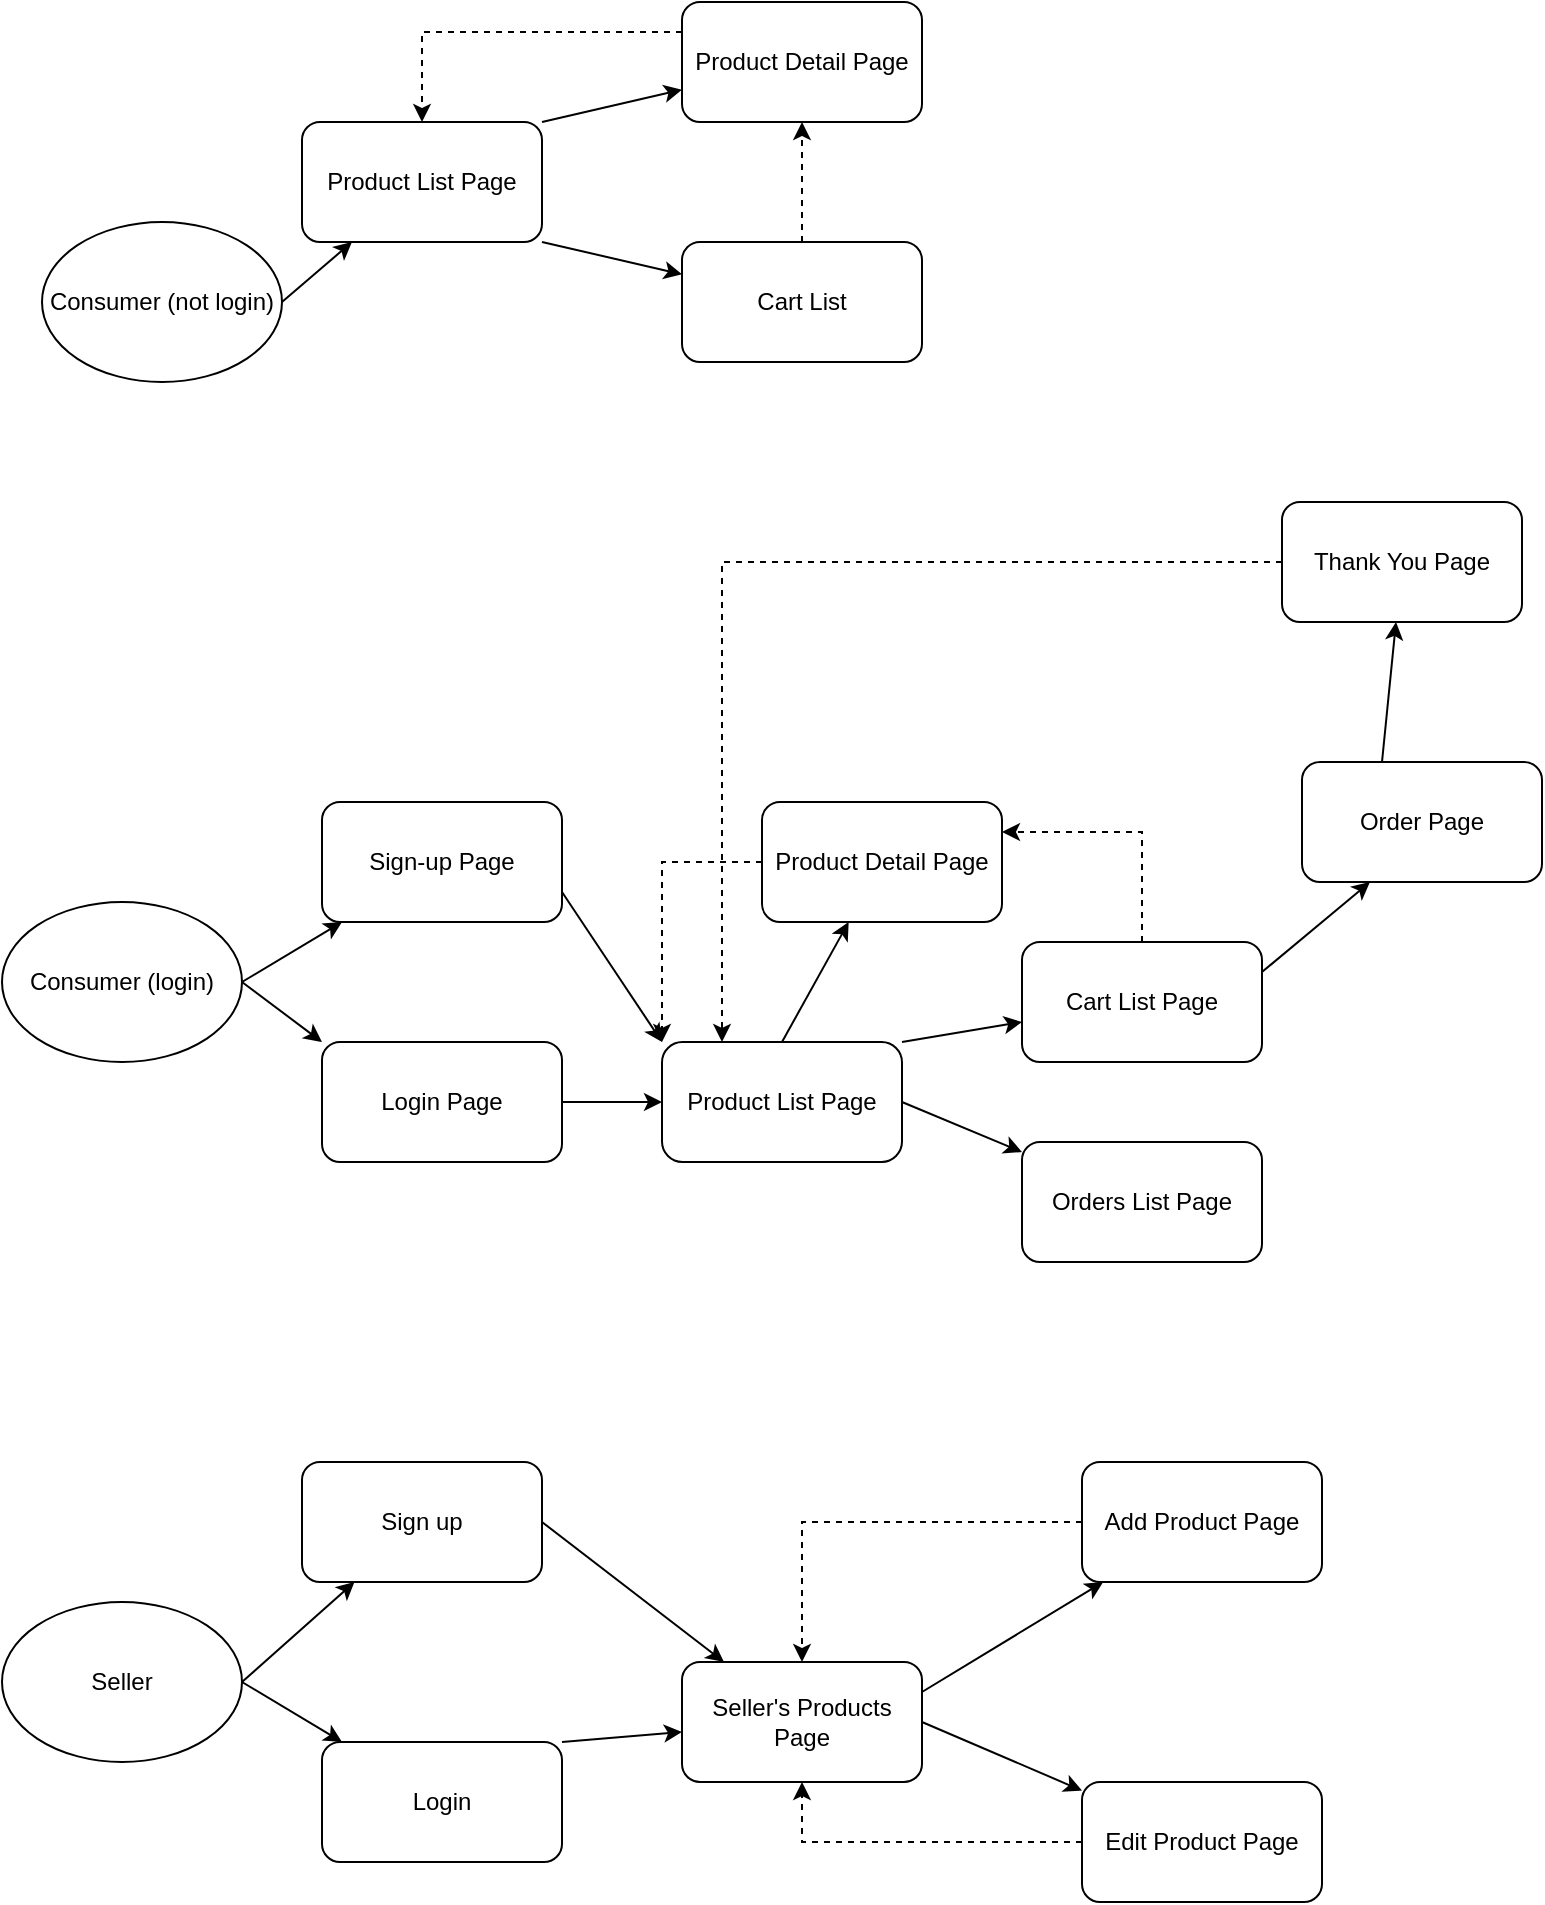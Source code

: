 <mxfile version="15.5.8" type="device"><diagram id="C5RBs43oDa-KdzZeNtuy" name="Page-1"><mxGraphModel dx="1011" dy="731" grid="1" gridSize="10" guides="1" tooltips="1" connect="1" arrows="1" fold="1" page="1" pageScale="1" pageWidth="827" pageHeight="1169" math="0" shadow="0"><root><mxCell id="WIyWlLk6GJQsqaUBKTNV-0"/><mxCell id="WIyWlLk6GJQsqaUBKTNV-1" parent="WIyWlLk6GJQsqaUBKTNV-0"/><mxCell id="c1wp4gjPpzU4p8xTonr4-0" value="Consumer (login)" style="ellipse;whiteSpace=wrap;html=1;" parent="WIyWlLk6GJQsqaUBKTNV-1" vertex="1"><mxGeometry x="30" y="470" width="120" height="80" as="geometry"/></mxCell><mxCell id="c1wp4gjPpzU4p8xTonr4-1" value="" style="endArrow=classic;html=1;rounded=0;exitX=1;exitY=0.5;exitDx=0;exitDy=0;" parent="WIyWlLk6GJQsqaUBKTNV-1" source="c1wp4gjPpzU4p8xTonr4-0" target="c1wp4gjPpzU4p8xTonr4-2" edge="1"><mxGeometry width="50" height="50" relative="1" as="geometry"><mxPoint x="190" y="500" as="sourcePoint"/><mxPoint x="250" y="450" as="targetPoint"/></mxGeometry></mxCell><mxCell id="zO9ggDKO9qm5OopBCnWW-16" style="edgeStyle=none;rounded=0;orthogonalLoop=1;jettySize=auto;html=1;exitX=1;exitY=0.75;exitDx=0;exitDy=0;entryX=0;entryY=0;entryDx=0;entryDy=0;" edge="1" parent="WIyWlLk6GJQsqaUBKTNV-1" source="c1wp4gjPpzU4p8xTonr4-2" target="c1wp4gjPpzU4p8xTonr4-6"><mxGeometry relative="1" as="geometry"/></mxCell><mxCell id="c1wp4gjPpzU4p8xTonr4-2" value="Sign-up Page" style="rounded=1;whiteSpace=wrap;html=1;" parent="WIyWlLk6GJQsqaUBKTNV-1" vertex="1"><mxGeometry x="190" y="420" width="120" height="60" as="geometry"/></mxCell><mxCell id="c1wp4gjPpzU4p8xTonr4-5" style="edgeStyle=orthogonalEdgeStyle;rounded=0;orthogonalLoop=1;jettySize=auto;html=1;exitX=1;exitY=0.5;exitDx=0;exitDy=0;" parent="WIyWlLk6GJQsqaUBKTNV-1" source="c1wp4gjPpzU4p8xTonr4-3" target="c1wp4gjPpzU4p8xTonr4-6" edge="1"><mxGeometry relative="1" as="geometry"><mxPoint x="360" y="570" as="targetPoint"/><Array as="points"><mxPoint x="400" y="570"/></Array></mxGeometry></mxCell><mxCell id="c1wp4gjPpzU4p8xTonr4-3" value="Login Page" style="rounded=1;whiteSpace=wrap;html=1;" parent="WIyWlLk6GJQsqaUBKTNV-1" vertex="1"><mxGeometry x="190" y="540" width="120" height="60" as="geometry"/></mxCell><mxCell id="c1wp4gjPpzU4p8xTonr4-4" value="" style="endArrow=classic;html=1;rounded=0;entryX=0;entryY=0;entryDx=0;entryDy=0;exitX=1;exitY=0.5;exitDx=0;exitDy=0;" parent="WIyWlLk6GJQsqaUBKTNV-1" source="c1wp4gjPpzU4p8xTonr4-0" target="c1wp4gjPpzU4p8xTonr4-3" edge="1"><mxGeometry width="50" height="50" relative="1" as="geometry"><mxPoint x="190" y="515" as="sourcePoint"/><mxPoint x="240" y="465" as="targetPoint"/></mxGeometry></mxCell><mxCell id="c1wp4gjPpzU4p8xTonr4-7" style="rounded=0;orthogonalLoop=1;jettySize=auto;html=1;exitX=0.5;exitY=0;exitDx=0;exitDy=0;" parent="WIyWlLk6GJQsqaUBKTNV-1" source="c1wp4gjPpzU4p8xTonr4-6" target="c1wp4gjPpzU4p8xTonr4-8" edge="1"><mxGeometry relative="1" as="geometry"><mxPoint x="470" y="450" as="targetPoint"/></mxGeometry></mxCell><mxCell id="c1wp4gjPpzU4p8xTonr4-9" style="rounded=0;orthogonalLoop=1;jettySize=auto;html=1;exitX=1;exitY=0;exitDx=0;exitDy=0;" parent="WIyWlLk6GJQsqaUBKTNV-1" source="c1wp4gjPpzU4p8xTonr4-6" target="c1wp4gjPpzU4p8xTonr4-10" edge="1"><mxGeometry relative="1" as="geometry"><mxPoint x="550" y="510" as="targetPoint"/></mxGeometry></mxCell><mxCell id="c1wp4gjPpzU4p8xTonr4-11" style="rounded=0;orthogonalLoop=1;jettySize=auto;html=1;exitX=1;exitY=0.5;exitDx=0;exitDy=0;" parent="WIyWlLk6GJQsqaUBKTNV-1" source="c1wp4gjPpzU4p8xTonr4-6" target="c1wp4gjPpzU4p8xTonr4-12" edge="1"><mxGeometry relative="1" as="geometry"><mxPoint x="540" y="600" as="targetPoint"/></mxGeometry></mxCell><mxCell id="c1wp4gjPpzU4p8xTonr4-6" value="Product List Page" style="rounded=1;whiteSpace=wrap;html=1;arcSize=17;" parent="WIyWlLk6GJQsqaUBKTNV-1" vertex="1"><mxGeometry x="360" y="540" width="120" height="60" as="geometry"/></mxCell><mxCell id="zO9ggDKO9qm5OopBCnWW-8" style="edgeStyle=orthogonalEdgeStyle;rounded=0;orthogonalLoop=1;jettySize=auto;html=1;exitX=0;exitY=0.5;exitDx=0;exitDy=0;entryX=0;entryY=0;entryDx=0;entryDy=0;dashed=1;" edge="1" parent="WIyWlLk6GJQsqaUBKTNV-1" source="c1wp4gjPpzU4p8xTonr4-8" target="c1wp4gjPpzU4p8xTonr4-6"><mxGeometry relative="1" as="geometry"/></mxCell><mxCell id="c1wp4gjPpzU4p8xTonr4-8" value="Product Detail Page" style="rounded=1;whiteSpace=wrap;html=1;" parent="WIyWlLk6GJQsqaUBKTNV-1" vertex="1"><mxGeometry x="410" y="420" width="120" height="60" as="geometry"/></mxCell><mxCell id="c1wp4gjPpzU4p8xTonr4-15" style="edgeStyle=orthogonalEdgeStyle;rounded=0;orthogonalLoop=1;jettySize=auto;html=1;exitX=0.5;exitY=0;exitDx=0;exitDy=0;entryX=1;entryY=0.25;entryDx=0;entryDy=0;dashed=1;" parent="WIyWlLk6GJQsqaUBKTNV-1" source="c1wp4gjPpzU4p8xTonr4-10" target="c1wp4gjPpzU4p8xTonr4-8" edge="1"><mxGeometry relative="1" as="geometry"/></mxCell><mxCell id="c1wp4gjPpzU4p8xTonr4-16" style="rounded=0;orthogonalLoop=1;jettySize=auto;html=1;exitX=1;exitY=0.25;exitDx=0;exitDy=0;" parent="WIyWlLk6GJQsqaUBKTNV-1" source="c1wp4gjPpzU4p8xTonr4-10" edge="1"><mxGeometry relative="1" as="geometry"><mxPoint x="714.0" y="460" as="targetPoint"/></mxGeometry></mxCell><mxCell id="c1wp4gjPpzU4p8xTonr4-10" value="Cart List Page" style="rounded=1;whiteSpace=wrap;html=1;" parent="WIyWlLk6GJQsqaUBKTNV-1" vertex="1"><mxGeometry x="540" y="490" width="120" height="60" as="geometry"/></mxCell><mxCell id="c1wp4gjPpzU4p8xTonr4-12" value="Orders List Page" style="rounded=1;whiteSpace=wrap;html=1;" parent="WIyWlLk6GJQsqaUBKTNV-1" vertex="1"><mxGeometry x="540" y="590" width="120" height="60" as="geometry"/></mxCell><mxCell id="c1wp4gjPpzU4p8xTonr4-18" style="edgeStyle=none;rounded=0;orthogonalLoop=1;jettySize=auto;html=1;exitX=0.25;exitY=0;exitDx=0;exitDy=0;" parent="WIyWlLk6GJQsqaUBKTNV-1" target="c1wp4gjPpzU4p8xTonr4-19" edge="1"><mxGeometry relative="1" as="geometry"><mxPoint x="720" y="340" as="targetPoint"/><mxPoint x="720.0" y="400" as="sourcePoint"/></mxGeometry></mxCell><mxCell id="c1wp4gjPpzU4p8xTonr4-17" value="Order Page" style="rounded=1;whiteSpace=wrap;html=1;" parent="WIyWlLk6GJQsqaUBKTNV-1" vertex="1"><mxGeometry x="680" y="400" width="120" height="60" as="geometry"/></mxCell><mxCell id="c1wp4gjPpzU4p8xTonr4-20" style="edgeStyle=orthogonalEdgeStyle;rounded=0;orthogonalLoop=1;jettySize=auto;html=1;exitX=0;exitY=0.5;exitDx=0;exitDy=0;entryX=0.25;entryY=0;entryDx=0;entryDy=0;dashed=1;" parent="WIyWlLk6GJQsqaUBKTNV-1" source="c1wp4gjPpzU4p8xTonr4-19" target="c1wp4gjPpzU4p8xTonr4-6" edge="1"><mxGeometry relative="1" as="geometry"/></mxCell><mxCell id="c1wp4gjPpzU4p8xTonr4-19" value="Thank You Page" style="rounded=1;whiteSpace=wrap;html=1;" parent="WIyWlLk6GJQsqaUBKTNV-1" vertex="1"><mxGeometry x="670" y="270" width="120" height="60" as="geometry"/></mxCell><mxCell id="zO9ggDKO9qm5OopBCnWW-1" style="rounded=0;orthogonalLoop=1;jettySize=auto;html=1;exitX=1;exitY=0.5;exitDx=0;exitDy=0;" edge="1" parent="WIyWlLk6GJQsqaUBKTNV-1" source="zO9ggDKO9qm5OopBCnWW-0" target="zO9ggDKO9qm5OopBCnWW-2"><mxGeometry relative="1" as="geometry"><mxPoint x="240" y="110" as="targetPoint"/></mxGeometry></mxCell><mxCell id="zO9ggDKO9qm5OopBCnWW-0" value="Consumer (not login)" style="ellipse;whiteSpace=wrap;html=1;" vertex="1" parent="WIyWlLk6GJQsqaUBKTNV-1"><mxGeometry x="50" y="130" width="120" height="80" as="geometry"/></mxCell><mxCell id="zO9ggDKO9qm5OopBCnWW-3" style="edgeStyle=none;rounded=0;orthogonalLoop=1;jettySize=auto;html=1;exitX=1;exitY=0;exitDx=0;exitDy=0;" edge="1" parent="WIyWlLk6GJQsqaUBKTNV-1" source="zO9ggDKO9qm5OopBCnWW-2" target="zO9ggDKO9qm5OopBCnWW-4"><mxGeometry relative="1" as="geometry"><mxPoint x="380" y="60" as="targetPoint"/></mxGeometry></mxCell><mxCell id="zO9ggDKO9qm5OopBCnWW-5" style="edgeStyle=none;rounded=0;orthogonalLoop=1;jettySize=auto;html=1;exitX=1;exitY=1;exitDx=0;exitDy=0;" edge="1" parent="WIyWlLk6GJQsqaUBKTNV-1" source="zO9ggDKO9qm5OopBCnWW-2" target="zO9ggDKO9qm5OopBCnWW-6"><mxGeometry relative="1" as="geometry"><mxPoint x="360" y="160" as="targetPoint"/></mxGeometry></mxCell><mxCell id="zO9ggDKO9qm5OopBCnWW-2" value="Product List Page" style="rounded=1;whiteSpace=wrap;html=1;" vertex="1" parent="WIyWlLk6GJQsqaUBKTNV-1"><mxGeometry x="180" y="80" width="120" height="60" as="geometry"/></mxCell><mxCell id="zO9ggDKO9qm5OopBCnWW-9" style="edgeStyle=orthogonalEdgeStyle;rounded=0;orthogonalLoop=1;jettySize=auto;html=1;exitX=0;exitY=0.25;exitDx=0;exitDy=0;entryX=0.5;entryY=0;entryDx=0;entryDy=0;dashed=1;" edge="1" parent="WIyWlLk6GJQsqaUBKTNV-1" source="zO9ggDKO9qm5OopBCnWW-4" target="zO9ggDKO9qm5OopBCnWW-2"><mxGeometry relative="1" as="geometry"/></mxCell><mxCell id="zO9ggDKO9qm5OopBCnWW-4" value="Product Detail Page" style="rounded=1;whiteSpace=wrap;html=1;" vertex="1" parent="WIyWlLk6GJQsqaUBKTNV-1"><mxGeometry x="370" y="20" width="120" height="60" as="geometry"/></mxCell><mxCell id="zO9ggDKO9qm5OopBCnWW-10" style="edgeStyle=orthogonalEdgeStyle;rounded=0;orthogonalLoop=1;jettySize=auto;html=1;exitX=0.5;exitY=0;exitDx=0;exitDy=0;entryX=0.5;entryY=1;entryDx=0;entryDy=0;dashed=1;" edge="1" parent="WIyWlLk6GJQsqaUBKTNV-1" source="zO9ggDKO9qm5OopBCnWW-6" target="zO9ggDKO9qm5OopBCnWW-4"><mxGeometry relative="1" as="geometry"/></mxCell><mxCell id="zO9ggDKO9qm5OopBCnWW-6" value="Cart List" style="rounded=1;whiteSpace=wrap;html=1;" vertex="1" parent="WIyWlLk6GJQsqaUBKTNV-1"><mxGeometry x="370" y="140" width="120" height="60" as="geometry"/></mxCell><mxCell id="zO9ggDKO9qm5OopBCnWW-13" style="rounded=0;orthogonalLoop=1;jettySize=auto;html=1;exitX=1;exitY=0.5;exitDx=0;exitDy=0;" edge="1" parent="WIyWlLk6GJQsqaUBKTNV-1" source="zO9ggDKO9qm5OopBCnWW-11" target="zO9ggDKO9qm5OopBCnWW-14"><mxGeometry relative="1" as="geometry"><mxPoint x="200" y="800" as="targetPoint"/></mxGeometry></mxCell><mxCell id="zO9ggDKO9qm5OopBCnWW-17" style="edgeStyle=none;rounded=0;orthogonalLoop=1;jettySize=auto;html=1;exitX=1;exitY=0.5;exitDx=0;exitDy=0;" edge="1" parent="WIyWlLk6GJQsqaUBKTNV-1" source="zO9ggDKO9qm5OopBCnWW-11" target="zO9ggDKO9qm5OopBCnWW-18"><mxGeometry relative="1" as="geometry"><mxPoint x="210" y="920" as="targetPoint"/></mxGeometry></mxCell><mxCell id="zO9ggDKO9qm5OopBCnWW-11" value="Seller" style="ellipse;whiteSpace=wrap;html=1;" vertex="1" parent="WIyWlLk6GJQsqaUBKTNV-1"><mxGeometry x="30" y="820" width="120" height="80" as="geometry"/></mxCell><mxCell id="zO9ggDKO9qm5OopBCnWW-22" style="edgeStyle=none;rounded=0;orthogonalLoop=1;jettySize=auto;html=1;exitX=1;exitY=0.5;exitDx=0;exitDy=0;" edge="1" parent="WIyWlLk6GJQsqaUBKTNV-1" source="zO9ggDKO9qm5OopBCnWW-14" target="zO9ggDKO9qm5OopBCnWW-21"><mxGeometry relative="1" as="geometry"/></mxCell><mxCell id="zO9ggDKO9qm5OopBCnWW-14" value="Sign up" style="rounded=1;whiteSpace=wrap;html=1;" vertex="1" parent="WIyWlLk6GJQsqaUBKTNV-1"><mxGeometry x="180" y="750" width="120" height="60" as="geometry"/></mxCell><mxCell id="zO9ggDKO9qm5OopBCnWW-20" style="edgeStyle=none;rounded=0;orthogonalLoop=1;jettySize=auto;html=1;exitX=1;exitY=0;exitDx=0;exitDy=0;" edge="1" parent="WIyWlLk6GJQsqaUBKTNV-1" source="zO9ggDKO9qm5OopBCnWW-18" target="zO9ggDKO9qm5OopBCnWW-21"><mxGeometry relative="1" as="geometry"><mxPoint x="380" y="850" as="targetPoint"/></mxGeometry></mxCell><mxCell id="zO9ggDKO9qm5OopBCnWW-18" value="Login" style="rounded=1;whiteSpace=wrap;html=1;" vertex="1" parent="WIyWlLk6GJQsqaUBKTNV-1"><mxGeometry x="190" y="890" width="120" height="60" as="geometry"/></mxCell><mxCell id="zO9ggDKO9qm5OopBCnWW-23" style="edgeStyle=none;rounded=0;orthogonalLoop=1;jettySize=auto;html=1;exitX=1;exitY=0.25;exitDx=0;exitDy=0;" edge="1" parent="WIyWlLk6GJQsqaUBKTNV-1" source="zO9ggDKO9qm5OopBCnWW-21" target="zO9ggDKO9qm5OopBCnWW-24"><mxGeometry relative="1" as="geometry"><mxPoint x="570" y="790" as="targetPoint"/></mxGeometry></mxCell><mxCell id="zO9ggDKO9qm5OopBCnWW-25" style="edgeStyle=none;rounded=0;orthogonalLoop=1;jettySize=auto;html=1;exitX=1;exitY=0.5;exitDx=0;exitDy=0;" edge="1" parent="WIyWlLk6GJQsqaUBKTNV-1" source="zO9ggDKO9qm5OopBCnWW-21" target="zO9ggDKO9qm5OopBCnWW-26"><mxGeometry relative="1" as="geometry"><mxPoint x="580" y="920" as="targetPoint"/></mxGeometry></mxCell><mxCell id="zO9ggDKO9qm5OopBCnWW-21" value="Seller's Products Page" style="rounded=1;whiteSpace=wrap;html=1;" vertex="1" parent="WIyWlLk6GJQsqaUBKTNV-1"><mxGeometry x="370" y="850" width="120" height="60" as="geometry"/></mxCell><mxCell id="zO9ggDKO9qm5OopBCnWW-27" style="edgeStyle=orthogonalEdgeStyle;rounded=0;orthogonalLoop=1;jettySize=auto;html=1;exitX=0;exitY=0.5;exitDx=0;exitDy=0;entryX=0.5;entryY=0;entryDx=0;entryDy=0;dashed=1;" edge="1" parent="WIyWlLk6GJQsqaUBKTNV-1" source="zO9ggDKO9qm5OopBCnWW-24" target="zO9ggDKO9qm5OopBCnWW-21"><mxGeometry relative="1" as="geometry"/></mxCell><mxCell id="zO9ggDKO9qm5OopBCnWW-24" value="Add Product Page" style="rounded=1;whiteSpace=wrap;html=1;" vertex="1" parent="WIyWlLk6GJQsqaUBKTNV-1"><mxGeometry x="570" y="750" width="120" height="60" as="geometry"/></mxCell><mxCell id="zO9ggDKO9qm5OopBCnWW-28" style="edgeStyle=orthogonalEdgeStyle;rounded=0;orthogonalLoop=1;jettySize=auto;html=1;exitX=0;exitY=0.5;exitDx=0;exitDy=0;entryX=0.5;entryY=1;entryDx=0;entryDy=0;dashed=1;" edge="1" parent="WIyWlLk6GJQsqaUBKTNV-1" source="zO9ggDKO9qm5OopBCnWW-26" target="zO9ggDKO9qm5OopBCnWW-21"><mxGeometry relative="1" as="geometry"/></mxCell><mxCell id="zO9ggDKO9qm5OopBCnWW-26" value="Edit Product Page" style="rounded=1;whiteSpace=wrap;html=1;" vertex="1" parent="WIyWlLk6GJQsqaUBKTNV-1"><mxGeometry x="570" y="910" width="120" height="60" as="geometry"/></mxCell></root></mxGraphModel></diagram></mxfile>